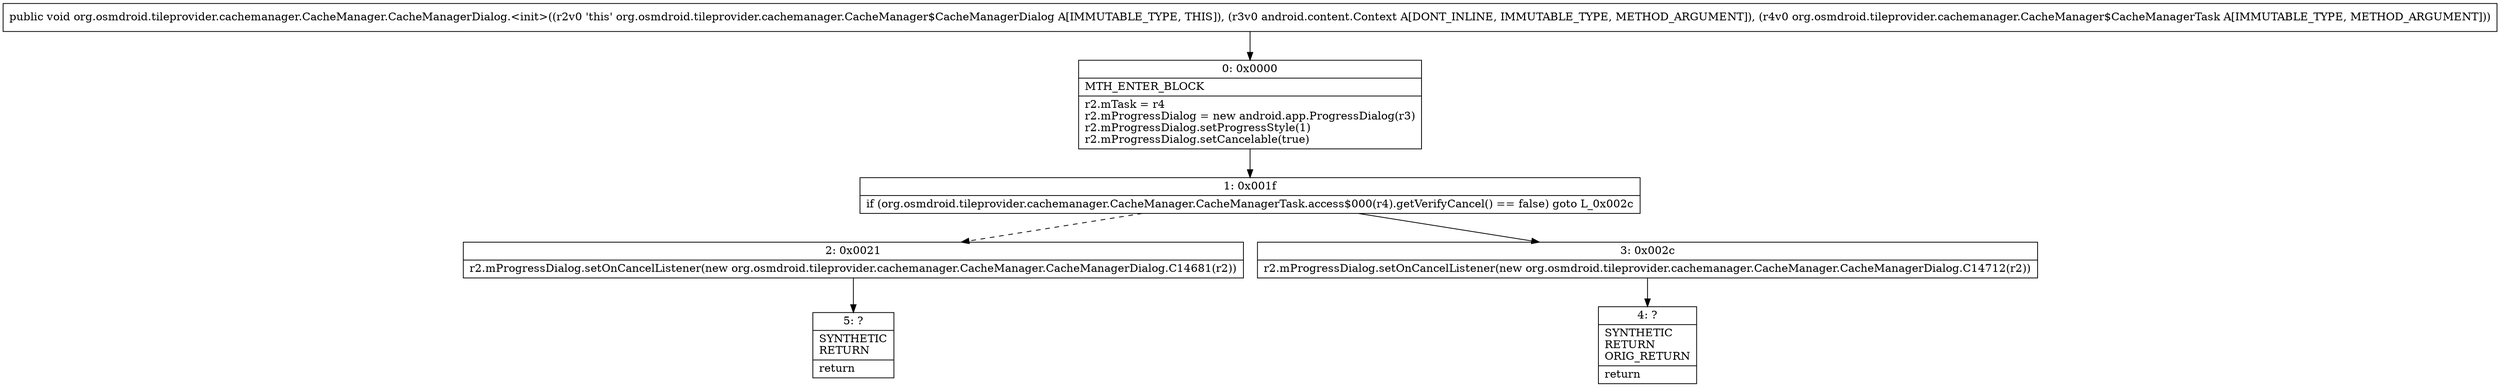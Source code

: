 digraph "CFG fororg.osmdroid.tileprovider.cachemanager.CacheManager.CacheManagerDialog.\<init\>(Landroid\/content\/Context;Lorg\/osmdroid\/tileprovider\/cachemanager\/CacheManager$CacheManagerTask;)V" {
Node_0 [shape=record,label="{0\:\ 0x0000|MTH_ENTER_BLOCK\l|r2.mTask = r4\lr2.mProgressDialog = new android.app.ProgressDialog(r3)\lr2.mProgressDialog.setProgressStyle(1)\lr2.mProgressDialog.setCancelable(true)\l}"];
Node_1 [shape=record,label="{1\:\ 0x001f|if (org.osmdroid.tileprovider.cachemanager.CacheManager.CacheManagerTask.access$000(r4).getVerifyCancel() == false) goto L_0x002c\l}"];
Node_2 [shape=record,label="{2\:\ 0x0021|r2.mProgressDialog.setOnCancelListener(new org.osmdroid.tileprovider.cachemanager.CacheManager.CacheManagerDialog.C14681(r2))\l}"];
Node_3 [shape=record,label="{3\:\ 0x002c|r2.mProgressDialog.setOnCancelListener(new org.osmdroid.tileprovider.cachemanager.CacheManager.CacheManagerDialog.C14712(r2))\l}"];
Node_4 [shape=record,label="{4\:\ ?|SYNTHETIC\lRETURN\lORIG_RETURN\l|return\l}"];
Node_5 [shape=record,label="{5\:\ ?|SYNTHETIC\lRETURN\l|return\l}"];
MethodNode[shape=record,label="{public void org.osmdroid.tileprovider.cachemanager.CacheManager.CacheManagerDialog.\<init\>((r2v0 'this' org.osmdroid.tileprovider.cachemanager.CacheManager$CacheManagerDialog A[IMMUTABLE_TYPE, THIS]), (r3v0 android.content.Context A[DONT_INLINE, IMMUTABLE_TYPE, METHOD_ARGUMENT]), (r4v0 org.osmdroid.tileprovider.cachemanager.CacheManager$CacheManagerTask A[IMMUTABLE_TYPE, METHOD_ARGUMENT])) }"];
MethodNode -> Node_0;
Node_0 -> Node_1;
Node_1 -> Node_2[style=dashed];
Node_1 -> Node_3;
Node_2 -> Node_5;
Node_3 -> Node_4;
}

